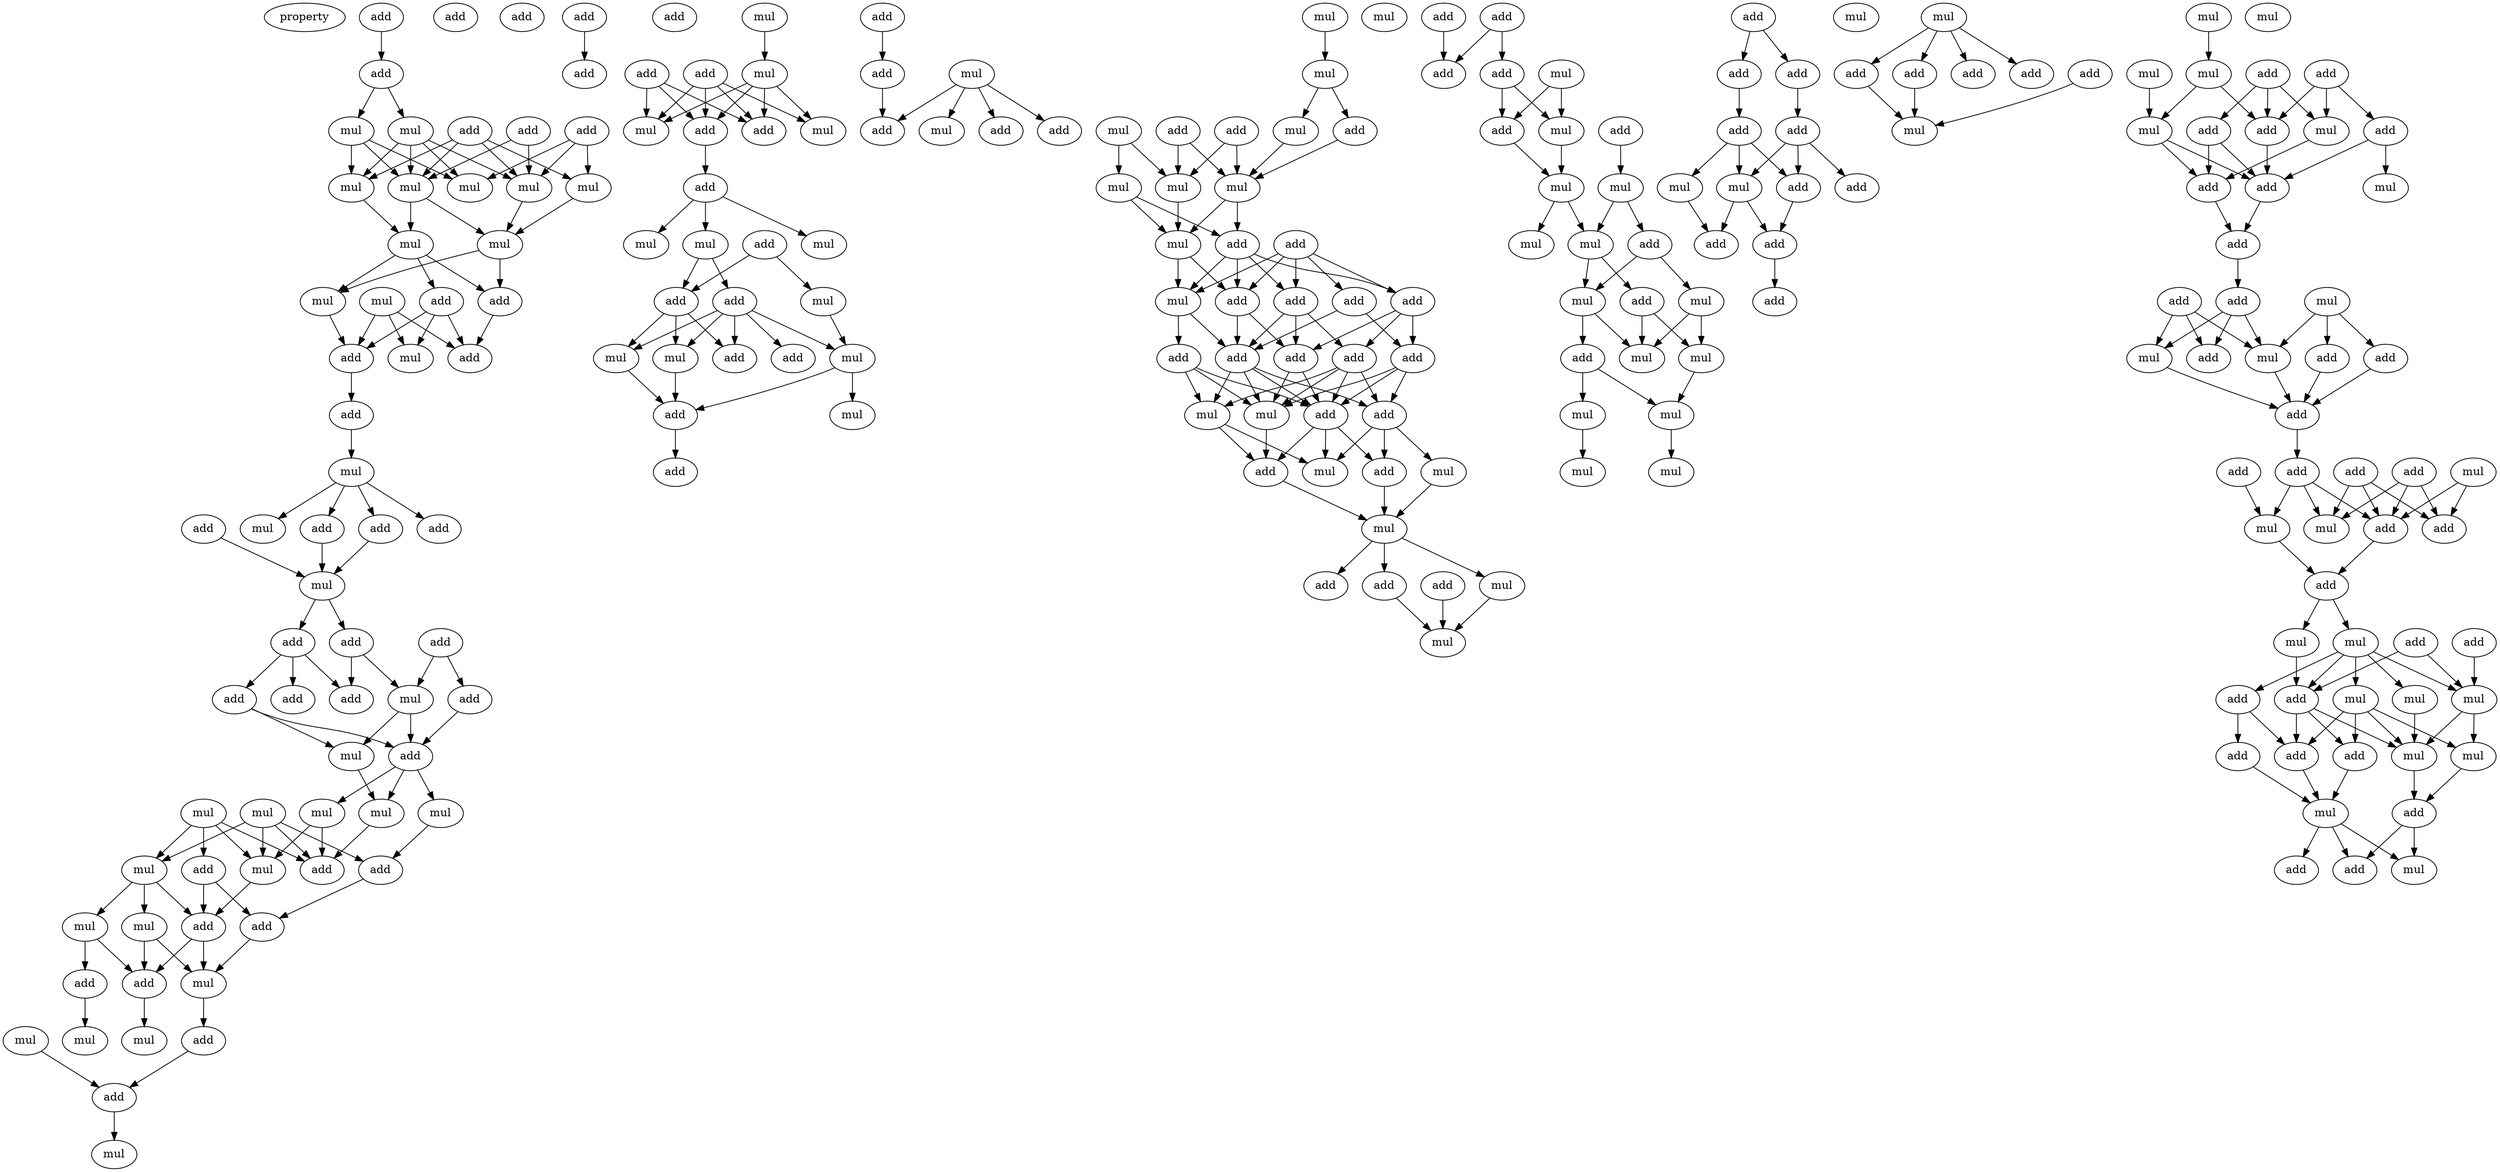 digraph {
    node [fontcolor=black]
    property [mul=2,lf=2.0]
    0 [ label = add ];
    1 [ label = add ];
    2 [ label = add ];
    3 [ label = add ];
    4 [ label = add ];
    5 [ label = add ];
    6 [ label = mul ];
    7 [ label = mul ];
    8 [ label = mul ];
    9 [ label = mul ];
    10 [ label = mul ];
    11 [ label = mul ];
    12 [ label = mul ];
    13 [ label = mul ];
    14 [ label = mul ];
    15 [ label = add ];
    16 [ label = mul ];
    17 [ label = add ];
    18 [ label = mul ];
    19 [ label = add ];
    20 [ label = mul ];
    21 [ label = add ];
    22 [ label = add ];
    23 [ label = mul ];
    24 [ label = add ];
    25 [ label = add ];
    26 [ label = add ];
    27 [ label = add ];
    28 [ label = mul ];
    29 [ label = mul ];
    30 [ label = add ];
    31 [ label = add ];
    32 [ label = add ];
    33 [ label = add ];
    34 [ label = add ];
    35 [ label = add ];
    36 [ label = mul ];
    37 [ label = add ];
    38 [ label = add ];
    39 [ label = mul ];
    40 [ label = mul ];
    41 [ label = mul ];
    42 [ label = mul ];
    43 [ label = mul ];
    44 [ label = mul ];
    45 [ label = add ];
    46 [ label = add ];
    47 [ label = add ];
    48 [ label = mul ];
    49 [ label = mul ];
    50 [ label = mul ];
    51 [ label = mul ];
    52 [ label = add ];
    53 [ label = add ];
    54 [ label = add ];
    55 [ label = mul ];
    56 [ label = add ];
    57 [ label = mul ];
    58 [ label = mul ];
    59 [ label = add ];
    60 [ label = mul ];
    61 [ label = add ];
    62 [ label = add ];
    63 [ label = mul ];
    64 [ label = add ];
    65 [ label = add ];
    66 [ label = add ];
    67 [ label = mul ];
    68 [ label = add ];
    69 [ label = add ];
    70 [ label = mul ];
    71 [ label = mul ];
    72 [ label = add ];
    73 [ label = add ];
    74 [ label = mul ];
    75 [ label = add ];
    76 [ label = add ];
    77 [ label = mul ];
    78 [ label = mul ];
    79 [ label = mul ];
    80 [ label = mul ];
    81 [ label = add ];
    82 [ label = add ];
    83 [ label = mul ];
    84 [ label = mul ];
    85 [ label = add ];
    86 [ label = mul ];
    87 [ label = add ];
    88 [ label = add ];
    89 [ label = mul ];
    90 [ label = add ];
    91 [ label = add ];
    92 [ label = mul ];
    93 [ label = add ];
    94 [ label = add ];
    95 [ label = mul ];
    96 [ label = mul ];
    97 [ label = add ];
    98 [ label = add ];
    99 [ label = mul ];
    100 [ label = add ];
    101 [ label = add ];
    102 [ label = mul ];
    103 [ label = mul ];
    104 [ label = add ];
    105 [ label = mul ];
    106 [ label = mul ];
    107 [ label = mul ];
    108 [ label = add ];
    109 [ label = mul ];
    110 [ label = add ];
    111 [ label = add ];
    112 [ label = add ];
    113 [ label = add ];
    114 [ label = add ];
    115 [ label = mul ];
    116 [ label = add ];
    117 [ label = add ];
    118 [ label = add ];
    119 [ label = add ];
    120 [ label = add ];
    121 [ label = add ];
    122 [ label = add ];
    123 [ label = mul ];
    124 [ label = mul ];
    125 [ label = mul ];
    126 [ label = mul ];
    127 [ label = add ];
    128 [ label = add ];
    129 [ label = mul ];
    130 [ label = mul ];
    131 [ label = mul ];
    132 [ label = add ];
    133 [ label = add ];
    134 [ label = add ];
    135 [ label = mul ];
    136 [ label = add ];
    137 [ label = add ];
    138 [ label = add ];
    139 [ label = add ];
    140 [ label = mul ];
    141 [ label = mul ];
    142 [ label = add ];
    143 [ label = add ];
    144 [ label = mul ];
    145 [ label = mul ];
    146 [ label = mul ];
    147 [ label = add ];
    148 [ label = mul ];
    149 [ label = mul ];
    150 [ label = mul ];
    151 [ label = add ];
    152 [ label = add ];
    153 [ label = mul ];
    154 [ label = mul ];
    155 [ label = mul ];
    156 [ label = add ];
    157 [ label = mul ];
    158 [ label = mul ];
    159 [ label = add ];
    160 [ label = mul ];
    161 [ label = mul ];
    162 [ label = add ];
    163 [ label = add ];
    164 [ label = add ];
    165 [ label = mul ];
    166 [ label = mul ];
    167 [ label = add ];
    168 [ label = add ];
    169 [ label = add ];
    170 [ label = add ];
    171 [ label = add ];
    172 [ label = mul ];
    173 [ label = add ];
    174 [ label = add ];
    175 [ label = add ];
    176 [ label = add ];
    177 [ label = add ];
    178 [ label = mul ];
    179 [ label = mul ];
    180 [ label = mul ];
    181 [ label = add ];
    182 [ label = add ];
    183 [ label = mul ];
    184 [ label = add ];
    185 [ label = add ];
    186 [ label = mul ];
    187 [ label = mul ];
    188 [ label = add ];
    189 [ label = add ];
    190 [ label = add ];
    191 [ label = mul ];
    192 [ label = add ];
    193 [ label = mul ];
    194 [ label = add ];
    195 [ label = add ];
    196 [ label = mul ];
    197 [ label = mul ];
    198 [ label = add ];
    199 [ label = add ];
    200 [ label = add ];
    201 [ label = add ];
    202 [ label = add ];
    203 [ label = mul ];
    204 [ label = add ];
    205 [ label = add ];
    206 [ label = add ];
    207 [ label = mul ];
    208 [ label = add ];
    209 [ label = add ];
    210 [ label = mul ];
    211 [ label = add ];
    212 [ label = mul ];
    213 [ label = add ];
    214 [ label = add ];
    215 [ label = mul ];
    216 [ label = add ];
    217 [ label = add ];
    218 [ label = mul ];
    219 [ label = mul ];
    220 [ label = mul ];
    221 [ label = mul ];
    222 [ label = mul ];
    223 [ label = add ];
    224 [ label = add ];
    225 [ label = add ];
    226 [ label = add ];
    227 [ label = mul ];
    228 [ label = mul ];
    229 [ label = add ];
    230 [ label = add ];
    231 [ label = mul ];
    0 -> 2 [ name = 0 ];
    2 -> 6 [ name = 1 ];
    2 -> 7 [ name = 2 ];
    3 -> 9 [ name = 3 ];
    3 -> 10 [ name = 4 ];
    3 -> 12 [ name = 5 ];
    4 -> 8 [ name = 6 ];
    4 -> 9 [ name = 7 ];
    4 -> 11 [ name = 8 ];
    4 -> 12 [ name = 9 ];
    5 -> 11 [ name = 10 ];
    5 -> 12 [ name = 11 ];
    6 -> 8 [ name = 12 ];
    6 -> 10 [ name = 13 ];
    6 -> 11 [ name = 14 ];
    6 -> 12 [ name = 15 ];
    7 -> 8 [ name = 16 ];
    7 -> 10 [ name = 17 ];
    7 -> 11 [ name = 18 ];
    8 -> 14 [ name = 19 ];
    9 -> 13 [ name = 20 ];
    11 -> 13 [ name = 21 ];
    11 -> 14 [ name = 22 ];
    12 -> 13 [ name = 23 ];
    13 -> 15 [ name = 24 ];
    13 -> 16 [ name = 25 ];
    14 -> 15 [ name = 26 ];
    14 -> 16 [ name = 27 ];
    14 -> 17 [ name = 28 ];
    15 -> 21 [ name = 29 ];
    16 -> 19 [ name = 30 ];
    17 -> 19 [ name = 31 ];
    17 -> 20 [ name = 32 ];
    17 -> 21 [ name = 33 ];
    18 -> 19 [ name = 34 ];
    18 -> 20 [ name = 35 ];
    18 -> 21 [ name = 36 ];
    19 -> 22 [ name = 37 ];
    22 -> 23 [ name = 38 ];
    23 -> 25 [ name = 39 ];
    23 -> 26 [ name = 40 ];
    23 -> 27 [ name = 41 ];
    23 -> 28 [ name = 42 ];
    24 -> 29 [ name = 43 ];
    25 -> 29 [ name = 44 ];
    26 -> 29 [ name = 45 ];
    29 -> 30 [ name = 46 ];
    29 -> 31 [ name = 47 ];
    30 -> 33 [ name = 48 ];
    30 -> 34 [ name = 49 ];
    30 -> 35 [ name = 50 ];
    31 -> 33 [ name = 51 ];
    31 -> 36 [ name = 52 ];
    32 -> 36 [ name = 53 ];
    32 -> 37 [ name = 54 ];
    34 -> 38 [ name = 55 ];
    34 -> 39 [ name = 56 ];
    36 -> 38 [ name = 57 ];
    36 -> 39 [ name = 58 ];
    37 -> 38 [ name = 59 ];
    38 -> 41 [ name = 60 ];
    38 -> 43 [ name = 61 ];
    38 -> 44 [ name = 62 ];
    39 -> 43 [ name = 63 ];
    40 -> 46 [ name = 64 ];
    40 -> 47 [ name = 65 ];
    40 -> 48 [ name = 66 ];
    40 -> 49 [ name = 67 ];
    41 -> 45 [ name = 68 ];
    42 -> 45 [ name = 69 ];
    42 -> 46 [ name = 70 ];
    42 -> 48 [ name = 71 ];
    42 -> 49 [ name = 72 ];
    43 -> 46 [ name = 73 ];
    44 -> 46 [ name = 74 ];
    44 -> 49 [ name = 75 ];
    45 -> 52 [ name = 76 ];
    47 -> 52 [ name = 77 ];
    47 -> 53 [ name = 78 ];
    48 -> 50 [ name = 79 ];
    48 -> 51 [ name = 80 ];
    48 -> 53 [ name = 81 ];
    49 -> 53 [ name = 82 ];
    50 -> 54 [ name = 83 ];
    50 -> 56 [ name = 84 ];
    51 -> 55 [ name = 85 ];
    51 -> 56 [ name = 86 ];
    52 -> 55 [ name = 87 ];
    53 -> 55 [ name = 88 ];
    53 -> 56 [ name = 89 ];
    54 -> 57 [ name = 90 ];
    55 -> 61 [ name = 91 ];
    56 -> 58 [ name = 92 ];
    60 -> 62 [ name = 93 ];
    61 -> 62 [ name = 94 ];
    62 -> 63 [ name = 95 ];
    64 -> 66 [ name = 96 ];
    67 -> 70 [ name = 97 ];
    68 -> 71 [ name = 98 ];
    68 -> 72 [ name = 99 ];
    68 -> 73 [ name = 100 ];
    69 -> 71 [ name = 101 ];
    69 -> 72 [ name = 102 ];
    69 -> 73 [ name = 103 ];
    69 -> 74 [ name = 104 ];
    70 -> 71 [ name = 105 ];
    70 -> 72 [ name = 106 ];
    70 -> 73 [ name = 107 ];
    70 -> 74 [ name = 108 ];
    72 -> 75 [ name = 109 ];
    75 -> 77 [ name = 110 ];
    75 -> 78 [ name = 111 ];
    75 -> 79 [ name = 112 ];
    76 -> 80 [ name = 113 ];
    76 -> 81 [ name = 114 ];
    78 -> 81 [ name = 115 ];
    78 -> 82 [ name = 116 ];
    80 -> 84 [ name = 117 ];
    81 -> 83 [ name = 118 ];
    81 -> 85 [ name = 119 ];
    81 -> 86 [ name = 120 ];
    82 -> 83 [ name = 121 ];
    82 -> 84 [ name = 122 ];
    82 -> 85 [ name = 123 ];
    82 -> 86 [ name = 124 ];
    82 -> 87 [ name = 125 ];
    83 -> 88 [ name = 126 ];
    84 -> 88 [ name = 127 ];
    84 -> 89 [ name = 128 ];
    86 -> 88 [ name = 129 ];
    88 -> 90 [ name = 130 ];
    91 -> 93 [ name = 131 ];
    92 -> 94 [ name = 132 ];
    92 -> 95 [ name = 133 ];
    92 -> 97 [ name = 134 ];
    92 -> 98 [ name = 135 ];
    93 -> 94 [ name = 136 ];
    96 -> 99 [ name = 137 ];
    99 -> 100 [ name = 138 ];
    99 -> 102 [ name = 139 ];
    100 -> 106 [ name = 140 ];
    101 -> 106 [ name = 141 ];
    101 -> 107 [ name = 142 ];
    102 -> 106 [ name = 143 ];
    103 -> 105 [ name = 144 ];
    103 -> 107 [ name = 145 ];
    104 -> 106 [ name = 146 ];
    104 -> 107 [ name = 147 ];
    105 -> 108 [ name = 148 ];
    105 -> 109 [ name = 149 ];
    106 -> 108 [ name = 150 ];
    106 -> 109 [ name = 151 ];
    107 -> 109 [ name = 152 ];
    108 -> 111 [ name = 153 ];
    108 -> 112 [ name = 154 ];
    108 -> 114 [ name = 155 ];
    108 -> 115 [ name = 156 ];
    109 -> 112 [ name = 157 ];
    109 -> 115 [ name = 158 ];
    110 -> 111 [ name = 159 ];
    110 -> 112 [ name = 160 ];
    110 -> 113 [ name = 161 ];
    110 -> 114 [ name = 162 ];
    110 -> 115 [ name = 163 ];
    111 -> 116 [ name = 164 ];
    111 -> 118 [ name = 165 ];
    111 -> 120 [ name = 166 ];
    112 -> 116 [ name = 167 ];
    112 -> 120 [ name = 168 ];
    113 -> 119 [ name = 169 ];
    113 -> 120 [ name = 170 ];
    114 -> 116 [ name = 171 ];
    114 -> 118 [ name = 172 ];
    114 -> 119 [ name = 173 ];
    115 -> 117 [ name = 174 ];
    115 -> 120 [ name = 175 ];
    116 -> 121 [ name = 176 ];
    116 -> 123 [ name = 177 ];
    117 -> 121 [ name = 178 ];
    117 -> 123 [ name = 179 ];
    117 -> 124 [ name = 180 ];
    118 -> 121 [ name = 181 ];
    118 -> 122 [ name = 182 ];
    118 -> 123 [ name = 183 ];
    118 -> 124 [ name = 184 ];
    119 -> 121 [ name = 185 ];
    119 -> 122 [ name = 186 ];
    119 -> 123 [ name = 187 ];
    120 -> 121 [ name = 188 ];
    120 -> 122 [ name = 189 ];
    120 -> 123 [ name = 190 ];
    120 -> 124 [ name = 191 ];
    121 -> 126 [ name = 192 ];
    121 -> 127 [ name = 193 ];
    121 -> 128 [ name = 194 ];
    122 -> 125 [ name = 195 ];
    122 -> 126 [ name = 196 ];
    122 -> 127 [ name = 197 ];
    123 -> 128 [ name = 198 ];
    124 -> 126 [ name = 199 ];
    124 -> 128 [ name = 200 ];
    125 -> 130 [ name = 201 ];
    127 -> 130 [ name = 202 ];
    128 -> 130 [ name = 203 ];
    130 -> 131 [ name = 204 ];
    130 -> 133 [ name = 205 ];
    130 -> 134 [ name = 206 ];
    131 -> 135 [ name = 207 ];
    132 -> 135 [ name = 208 ];
    133 -> 135 [ name = 209 ];
    136 -> 138 [ name = 210 ];
    137 -> 138 [ name = 211 ];
    137 -> 139 [ name = 212 ];
    139 -> 141 [ name = 213 ];
    139 -> 143 [ name = 214 ];
    140 -> 141 [ name = 215 ];
    140 -> 143 [ name = 216 ];
    141 -> 144 [ name = 217 ];
    142 -> 145 [ name = 218 ];
    143 -> 144 [ name = 219 ];
    144 -> 146 [ name = 220 ];
    144 -> 148 [ name = 221 ];
    145 -> 147 [ name = 222 ];
    145 -> 148 [ name = 223 ];
    147 -> 149 [ name = 224 ];
    147 -> 150 [ name = 225 ];
    148 -> 150 [ name = 226 ];
    148 -> 151 [ name = 227 ];
    149 -> 153 [ name = 228 ];
    149 -> 154 [ name = 229 ];
    150 -> 152 [ name = 230 ];
    150 -> 154 [ name = 231 ];
    151 -> 153 [ name = 232 ];
    151 -> 154 [ name = 233 ];
    152 -> 155 [ name = 234 ];
    152 -> 157 [ name = 235 ];
    153 -> 157 [ name = 236 ];
    155 -> 160 [ name = 237 ];
    156 -> 159 [ name = 238 ];
    156 -> 162 [ name = 239 ];
    157 -> 161 [ name = 240 ];
    159 -> 164 [ name = 241 ];
    162 -> 163 [ name = 242 ];
    163 -> 165 [ name = 243 ];
    163 -> 166 [ name = 244 ];
    163 -> 168 [ name = 245 ];
    164 -> 165 [ name = 246 ];
    164 -> 167 [ name = 247 ];
    164 -> 168 [ name = 248 ];
    165 -> 169 [ name = 249 ];
    165 -> 170 [ name = 250 ];
    166 -> 169 [ name = 251 ];
    168 -> 170 [ name = 252 ];
    170 -> 171 [ name = 253 ];
    172 -> 173 [ name = 254 ];
    172 -> 175 [ name = 255 ];
    172 -> 176 [ name = 256 ];
    172 -> 177 [ name = 257 ];
    173 -> 178 [ name = 258 ];
    174 -> 178 [ name = 259 ];
    175 -> 178 [ name = 260 ];
    179 -> 183 [ name = 261 ];
    180 -> 187 [ name = 262 ];
    181 -> 184 [ name = 263 ];
    181 -> 186 [ name = 264 ];
    181 -> 188 [ name = 265 ];
    182 -> 184 [ name = 266 ];
    182 -> 185 [ name = 267 ];
    182 -> 186 [ name = 268 ];
    183 -> 184 [ name = 269 ];
    183 -> 187 [ name = 270 ];
    184 -> 189 [ name = 271 ];
    185 -> 189 [ name = 272 ];
    185 -> 191 [ name = 273 ];
    186 -> 190 [ name = 274 ];
    187 -> 189 [ name = 275 ];
    187 -> 190 [ name = 276 ];
    188 -> 189 [ name = 277 ];
    188 -> 190 [ name = 278 ];
    189 -> 192 [ name = 279 ];
    190 -> 192 [ name = 280 ];
    192 -> 195 [ name = 281 ];
    193 -> 196 [ name = 282 ];
    193 -> 199 [ name = 283 ];
    193 -> 200 [ name = 284 ];
    194 -> 196 [ name = 285 ];
    194 -> 197 [ name = 286 ];
    194 -> 198 [ name = 287 ];
    195 -> 196 [ name = 288 ];
    195 -> 197 [ name = 289 ];
    195 -> 198 [ name = 290 ];
    196 -> 201 [ name = 291 ];
    197 -> 201 [ name = 292 ];
    199 -> 201 [ name = 293 ];
    200 -> 201 [ name = 294 ];
    201 -> 205 [ name = 295 ];
    202 -> 208 [ name = 296 ];
    202 -> 209 [ name = 297 ];
    202 -> 210 [ name = 298 ];
    203 -> 208 [ name = 299 ];
    203 -> 209 [ name = 300 ];
    204 -> 208 [ name = 301 ];
    204 -> 209 [ name = 302 ];
    204 -> 210 [ name = 303 ];
    205 -> 207 [ name = 304 ];
    205 -> 209 [ name = 305 ];
    205 -> 210 [ name = 306 ];
    206 -> 207 [ name = 307 ];
    207 -> 211 [ name = 308 ];
    209 -> 211 [ name = 309 ];
    211 -> 212 [ name = 310 ];
    211 -> 215 [ name = 311 ];
    212 -> 216 [ name = 312 ];
    212 -> 217 [ name = 313 ];
    212 -> 218 [ name = 314 ];
    212 -> 219 [ name = 315 ];
    212 -> 220 [ name = 316 ];
    213 -> 219 [ name = 317 ];
    214 -> 217 [ name = 318 ];
    214 -> 219 [ name = 319 ];
    215 -> 217 [ name = 320 ];
    216 -> 223 [ name = 321 ];
    216 -> 225 [ name = 322 ];
    217 -> 221 [ name = 323 ];
    217 -> 223 [ name = 324 ];
    217 -> 224 [ name = 325 ];
    218 -> 221 [ name = 326 ];
    219 -> 221 [ name = 327 ];
    219 -> 222 [ name = 328 ];
    220 -> 221 [ name = 329 ];
    220 -> 222 [ name = 330 ];
    220 -> 223 [ name = 331 ];
    220 -> 224 [ name = 332 ];
    221 -> 226 [ name = 333 ];
    222 -> 226 [ name = 334 ];
    223 -> 227 [ name = 335 ];
    224 -> 227 [ name = 336 ];
    225 -> 227 [ name = 337 ];
    226 -> 228 [ name = 338 ];
    226 -> 229 [ name = 339 ];
    227 -> 228 [ name = 340 ];
    227 -> 229 [ name = 341 ];
    227 -> 230 [ name = 342 ];
}
